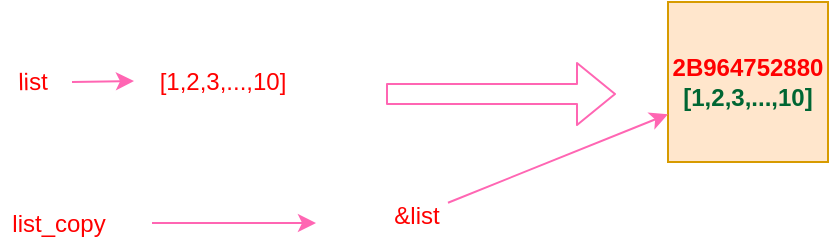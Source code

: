 <mxfile>
    <diagram id="g30DOkIL0wigeZqTopl5" name="Page-1">
        <mxGraphModel dx="592" dy="350" grid="0" gridSize="10" guides="1" tooltips="1" connect="1" arrows="1" fold="1" page="1" pageScale="1" pageWidth="827" pageHeight="1169" background="#ffffff" math="0" shadow="0">
            <root>
                <mxCell id="0"/>
                <mxCell id="1" parent="0"/>
                <mxCell id="2" value="&lt;font color=&quot;#ff0000&quot;&gt;2B964752880&lt;/font&gt;&lt;br&gt;&lt;font color=&quot;#006633&quot;&gt;[1,2,3,...,10]&lt;/font&gt;" style="whiteSpace=wrap;html=1;aspect=fixed;fontStyle=1;fillColor=#ffe6cc;strokeColor=#d79b00;" vertex="1" parent="1">
                    <mxGeometry x="356" y="111" width="80" height="80" as="geometry"/>
                </mxCell>
                <mxCell id="3" value="list" style="text;html=1;align=center;verticalAlign=middle;resizable=0;points=[];autosize=1;strokeColor=none;fillColor=none;fontColor=#FF0000;rotation=-1;strokeWidth=4;" vertex="1" parent="1">
                    <mxGeometry x="25" y="142" width="25" height="18" as="geometry"/>
                </mxCell>
                <mxCell id="4" value="" style="shape=flexArrow;endArrow=classic;html=1;fontColor=#FF0000;strokeColor=#FF66B3;" edge="1" parent="1">
                    <mxGeometry width="50" height="50" relative="1" as="geometry">
                        <mxPoint x="215" y="157" as="sourcePoint"/>
                        <mxPoint x="330" y="157" as="targetPoint"/>
                    </mxGeometry>
                </mxCell>
                <mxCell id="5" value="list_copy" style="text;html=1;align=center;verticalAlign=middle;resizable=0;points=[];autosize=1;strokeColor=none;fillColor=none;fontColor=#FF0000;" vertex="1" parent="1">
                    <mxGeometry x="22" y="213" width="57" height="18" as="geometry"/>
                </mxCell>
                <mxCell id="7" value="[1,2,3,...,10]" style="text;html=1;align=center;verticalAlign=middle;resizable=0;points=[];autosize=1;strokeColor=none;fillColor=none;fontColor=#FF0000;" vertex="1" parent="1">
                    <mxGeometry x="96" y="142" width="73" height="18" as="geometry"/>
                </mxCell>
                <mxCell id="8" value="" style="endArrow=classic;html=1;fontColor=#FF0000;strokeColor=#FF66B3;" edge="1" parent="1">
                    <mxGeometry width="50" height="50" relative="1" as="geometry">
                        <mxPoint x="58" y="151" as="sourcePoint"/>
                        <mxPoint x="89" y="150.5" as="targetPoint"/>
                    </mxGeometry>
                </mxCell>
                <mxCell id="9" value="" style="endArrow=classic;html=1;fontColor=#FF0000;strokeColor=#FF66B3;" edge="1" parent="1">
                    <mxGeometry width="50" height="50" relative="1" as="geometry">
                        <mxPoint x="98" y="221.5" as="sourcePoint"/>
                        <mxPoint x="180" y="221.5" as="targetPoint"/>
                    </mxGeometry>
                </mxCell>
                <mxCell id="11" value="" style="edgeStyle=none;html=1;fontColor=#FF0000;strokeColor=#FF66B3;" edge="1" parent="1" source="10" target="2">
                    <mxGeometry relative="1" as="geometry"/>
                </mxCell>
                <mxCell id="10" value="&amp;amp;list" style="text;html=1;align=center;verticalAlign=middle;resizable=0;points=[];autosize=1;strokeColor=none;fillColor=none;fontColor=#FF0000;" vertex="1" parent="1">
                    <mxGeometry x="213" y="209" width="33" height="18" as="geometry"/>
                </mxCell>
            </root>
        </mxGraphModel>
    </diagram>
</mxfile>